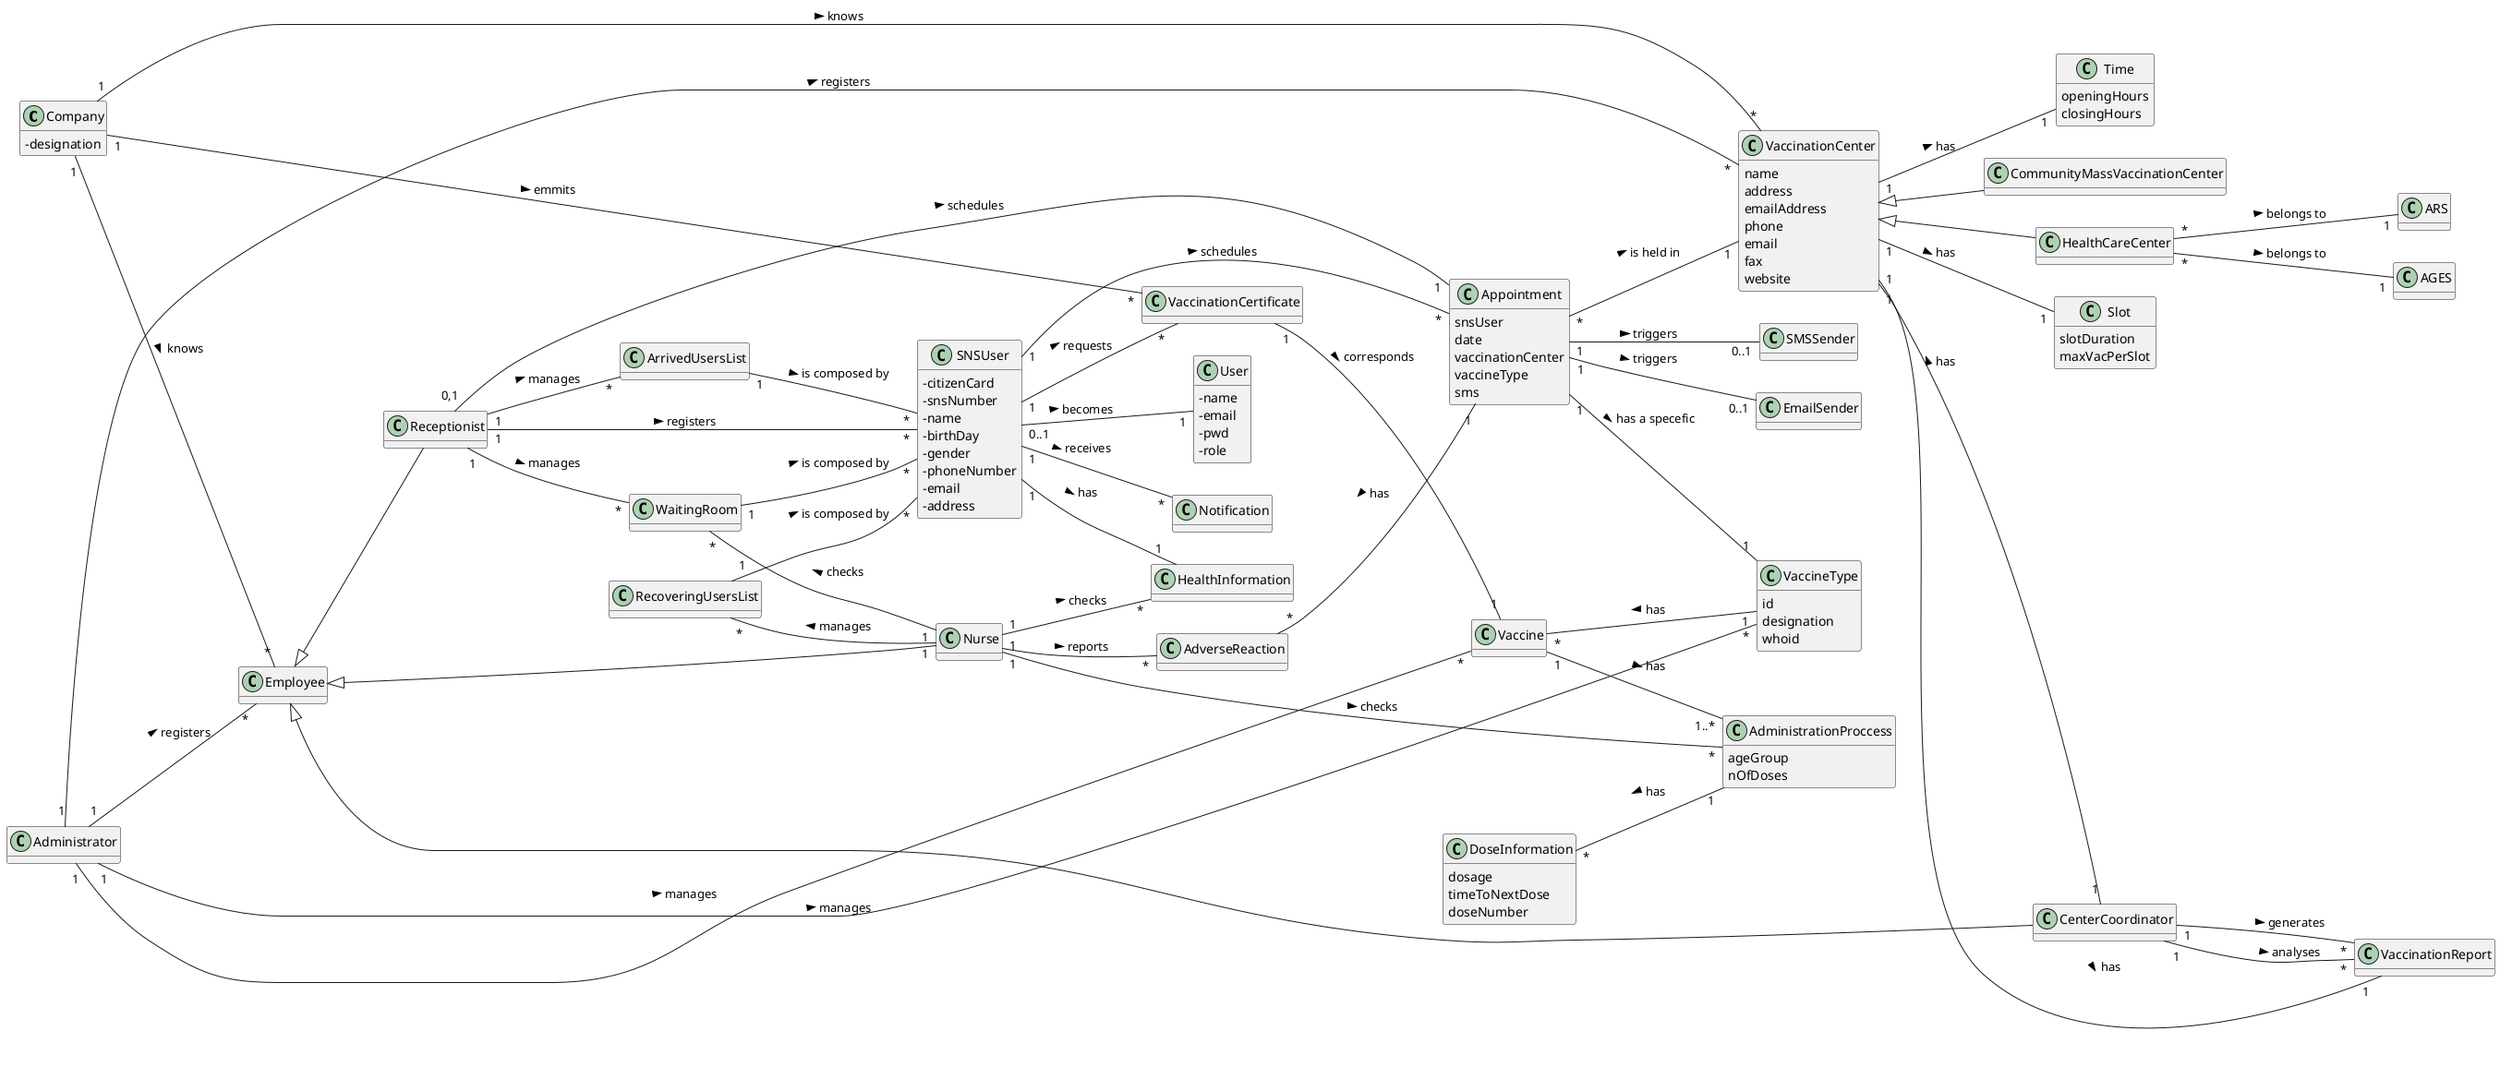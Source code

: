 @startuml DM

hide methods
left to right direction
skinparam classAttributeIconSize 0

class Company {
  - designation
}

class CommunityMassVaccinationCenter {}

class HealthCareCenter {}

class VaccinationCenter {
  name
  address
  emailAddress
  phone
  email
  fax
  website
}

class Vaccine {}

class VaccineType {
  id
  designation
  whoid
}

class SNSUser {
  - citizenCard
  - snsNumber
  - name
  - birthDay
  - gender
  - phoneNumber
  - email
  - address
}

class User {
  - name
  - email
  - pwd
  - role
}

class HealthInformation {}

class Administrator {}

class Employee {}

class Nurse {}

class Receptionist {}

class CenterCoordinator {}

class Appointment {
  snsUser
  date
  vaccinationCenter
  vaccineType
  sms
}

class AdministrationProccess {
  ageGroup
  nOfDoses
}

class AGES {}

class ARS {}

class DoseInformation {
  dosage
  timeToNextDose
  doseNumber
}

class Slot {
  slotDuration
  maxVacPerSlot
}

class Time {
  openingHours
  closingHours
}

DoseInformation "*" -- "1" AdministrationProccess : has <

Vaccine "*" -- "1" VaccineType : has <

Employee <|-- Nurse
Employee <|-- Receptionist
Employee <|-- CenterCoordinator

VaccinationCenter <|-- CommunityMassVaccinationCenter
VaccinationCenter <|-- HealthCareCenter

VaccinationCenter "1" -- "1" CenterCoordinator : has < 
VaccinationCenter "1" -- "1" Slot : has >
VaccinationCenter "1" -- "1" Time : has >

HealthCareCenter "*" -- "1" AGES : belongs to > 
HealthCareCenter "*" -- "1" ARS : belongs to > 

Appointment "*" -- "1" VaccinationCenter : is held in >
Appointment "1" -- "1" VaccineType : has a specefic >
Appointment "1" -- "0..1" SMSSender : triggers >
Appointment "1" -- "0..1" EmailSender : triggers >

Receptionist "1" -- "*" WaitingRoom : manages >
Receptionist "1" -- "*" ArrivedUsersList : manages >
Receptionist "1" -- "*" SNSUser : registers >

WaitingRoom "1" -- "*" SNSUser : is composed by >
ArrivedUsersList "1" -- "*" SNSUser : is composed by > 
RecoveringUsersList "1" -- "*" SNSUser : is composed by >

WaitingRoom "*" -- "1" Nurse : checks <
RecoveringUsersList "*" -- "1" Nurse : manages <

Administrator "1" -- "*" Employee : registers >
Administrator "1" -- "*" VaccinationCenter : registers >
Administrator "1" -- "*" VaccineType : manages >
Administrator "1" -- "*" Vaccine : manages > 

Vaccine "1" -- "1..*" AdministrationProccess : has >

SNSUser "1" -- "*" Appointment : schedules >
SNSUser "1" -- "1" HealthInformation : has >
SNSUser "1" -- "*" Notification : receives >
SNSUser "1" -- "*" VaccinationCertificate : requests >
SNSUser "0..1" -- "1" User : becomes >


VaccinationCertificate "1" -- "1" Vaccine : corresponds >

Company "1" -- "*" VaccinationCertificate : emmits >
Company "1" -- "*" Employee : knows >
Company "1" -- "*" VaccinationCenter : knows >

Receptionist "0,1" -- "1" Appointment : schedules >

Nurse "1" -- "*" AdverseReaction : reports >
Nurse "1" -- "*" HealthInformation : checks >

VaccinationCenter "1" -- "1" VaccinationReport : has >
CenterCoordinator "1" -- "*" VaccinationReport : analyses >
CenterCoordinator "1" -- "*" VaccinationReport : generates >

Nurse "1" -- "*" AdministrationProccess : checks >

AdverseReaction "*" -- "1" Appointment : has <

@enduml
